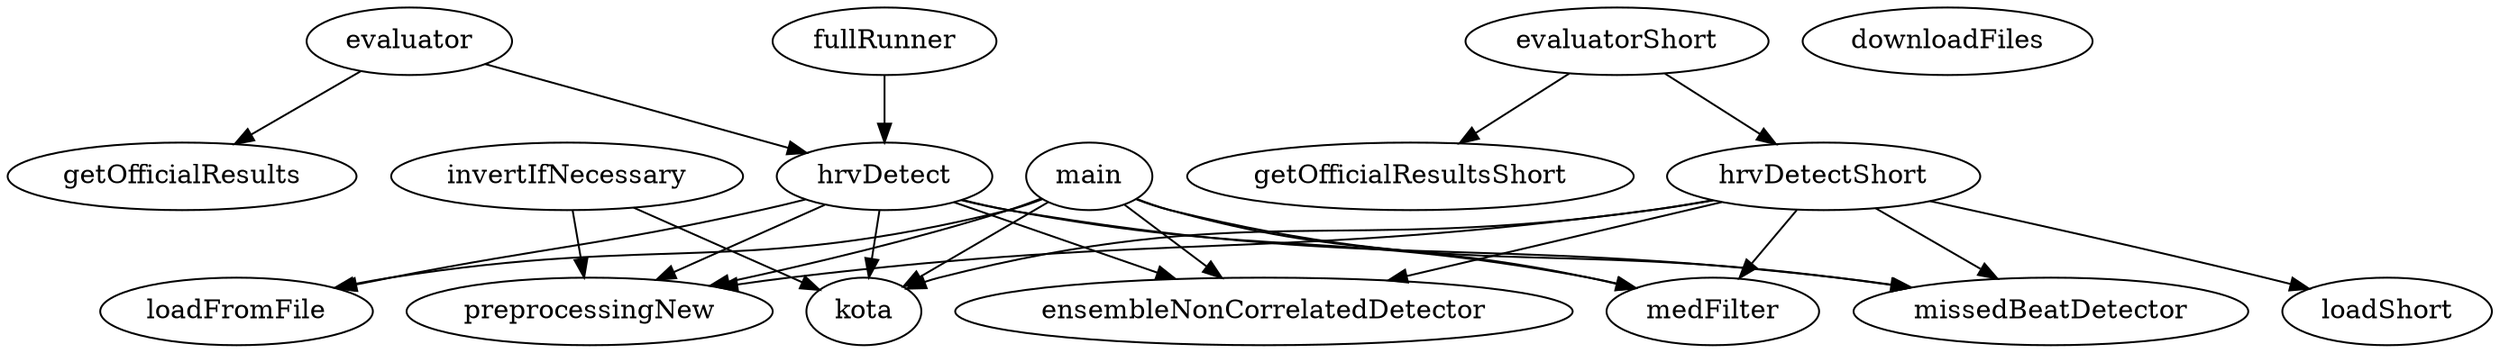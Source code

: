 /* Created by mdot for Matlab */
digraph m2html {
  evaluator -> getOfficialResults;
  evaluator -> hrvDetect;
  evaluatorShort -> getOfficialResultsShort;
  evaluatorShort -> hrvDetectShort;
  hrvDetectShort -> loadShort;
  hrvDetectShort -> ensembleNonCorrelatedDetector;
  hrvDetectShort -> kota;
  hrvDetectShort -> medFilter;
  hrvDetectShort -> missedBeatDetector;
  hrvDetectShort -> preprocessingNew;
  hrvDetect -> ensembleNonCorrelatedDetector;
  hrvDetect -> kota;
  hrvDetect -> loadFromFile;
  hrvDetect -> medFilter;
  hrvDetect -> missedBeatDetector;
  hrvDetect -> preprocessingNew;
  invertIfNecessary -> kota;
  invertIfNecessary -> preprocessingNew;
  fullRunner -> hrvDetect;
  main -> ensembleNonCorrelatedDetector;
  main -> kota;
  main -> loadFromFile;
  main -> medFilter;
  main -> missedBeatDetector;
  main -> preprocessingNew;

  downloadFiles [URL="completeToolbox/Physionet/downloadFiles.html"];
  evaluator [URL="completeToolbox/Physionet/evaluator.html"];
  evaluatorShort [URL="completeToolbox/Physionet/evaluatorShort.html"];
  getOfficialResults [URL="completeToolbox/Physionet/getOfficialResults.html"];
  getOfficialResultsShort [URL="completeToolbox/Physionet/getOfficialResultsShort.html"];
  hrvDetectShort [URL="completeToolbox/Physionet/hrvDetectShort.html"];
  loadShort [URL="completeToolbox/Physionet/loadShort.html"];
  ensembleNonCorrelatedDetector [URL="completeToolbox/Pipeline/ensembleNonCorrelatedDetector.html"];
  hrvDetect [URL="completeToolbox/Pipeline/hrvDetect.html"];
  invertIfNecessary [URL="completeToolbox/Pipeline/invertIfNecessary.html"];
  kota [URL="completeToolbox/Pipeline/kota.html"];
  loadFromFile [URL="completeToolbox/Pipeline/loadFromFile.html"];
  medFilter [URL="completeToolbox/Pipeline/medFilter.html"];
  missedBeatDetector [URL="completeToolbox/Pipeline/missedBeatDetector.html"];
  preprocessingNew [URL="completeToolbox/Pipeline/preprocessingNew.html"];
  fullRunner [URL="completeToolbox/fullRunner.html"];
  main [URL="completeToolbox/gui/main.html"];
}